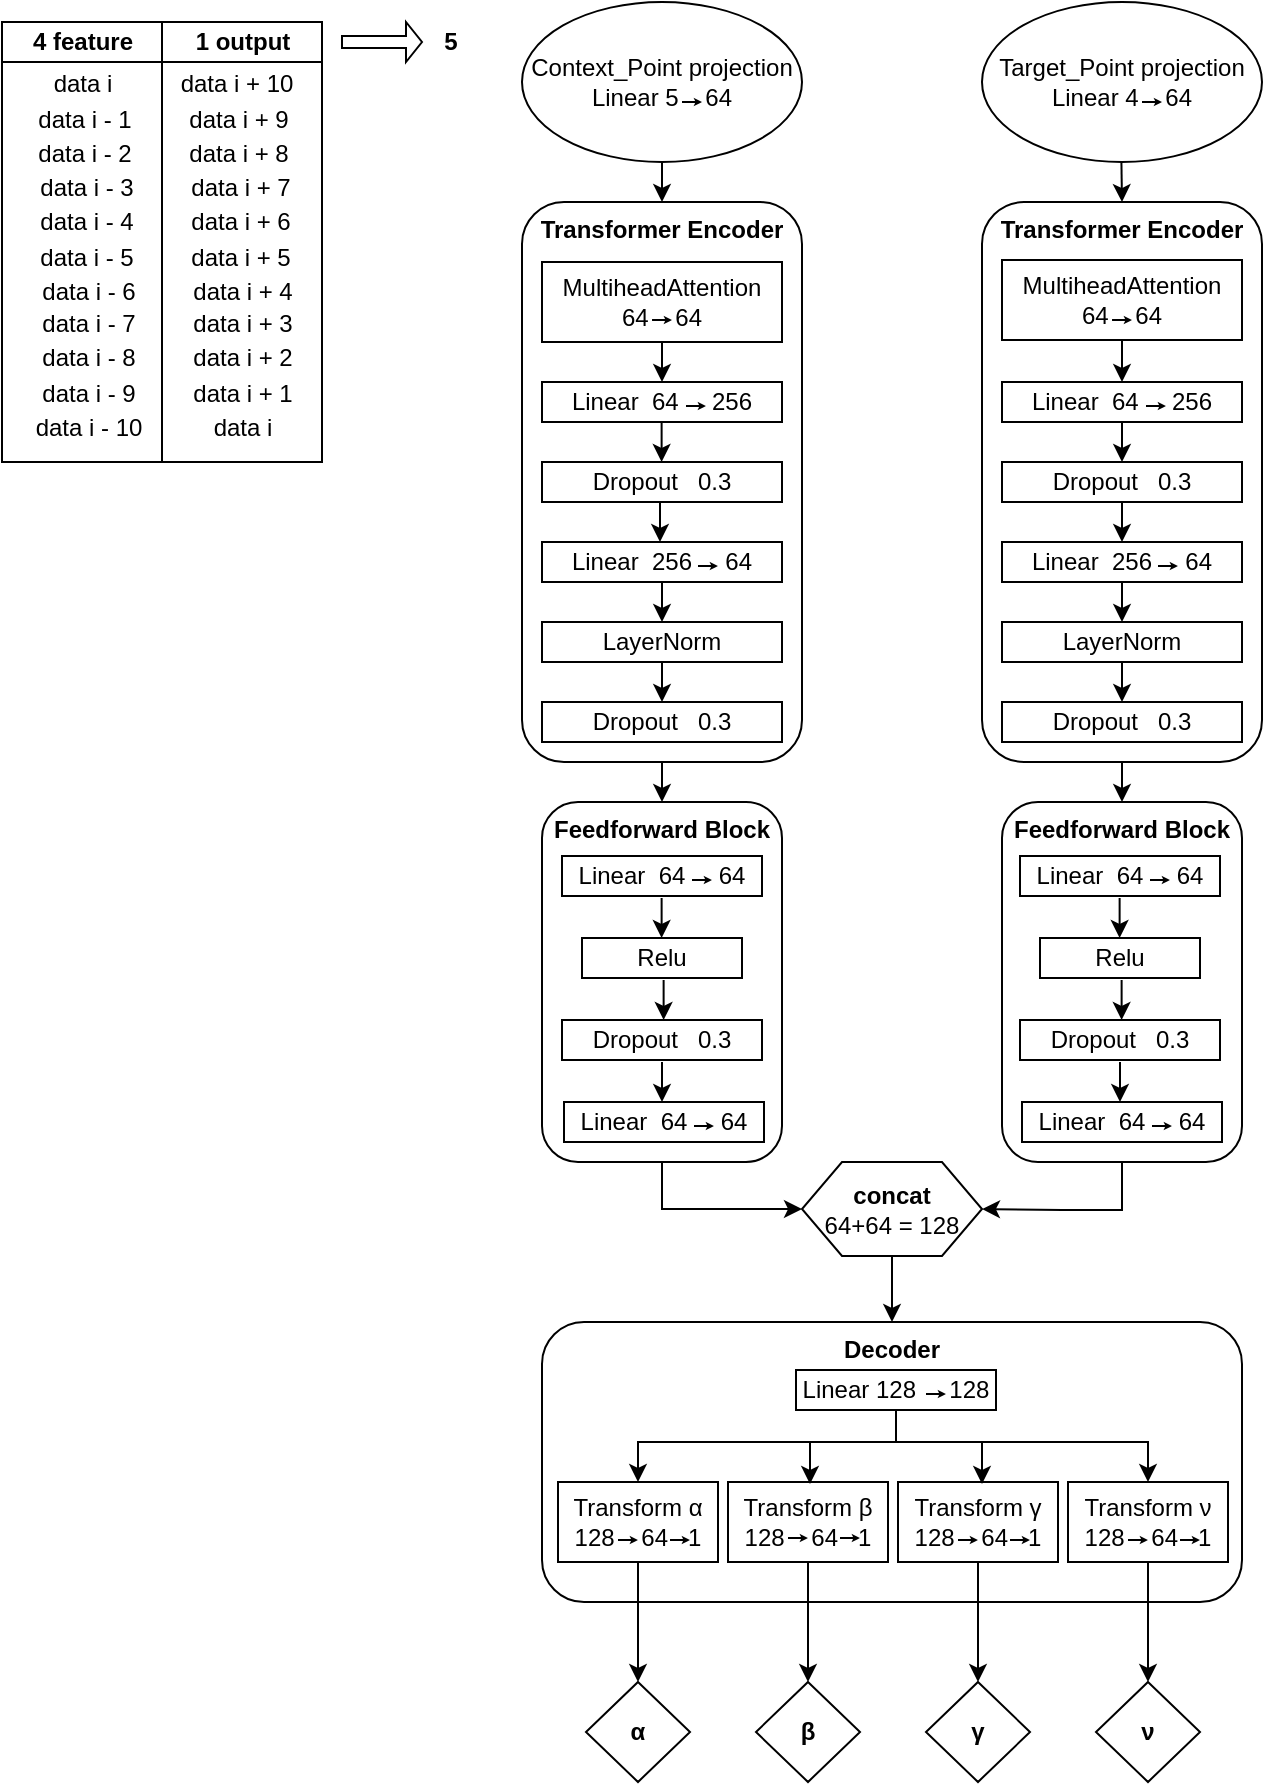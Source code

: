 <mxfile version="28.0.6">
  <diagram name="Page-1" id="alaE_N-_YL2Ruf7w1jvd">
    <mxGraphModel dx="1892" dy="574" grid="1" gridSize="10" guides="1" tooltips="1" connect="1" arrows="1" fold="1" page="1" pageScale="1" pageWidth="850" pageHeight="1100" math="0" shadow="0">
      <root>
        <mxCell id="0" />
        <mxCell id="1" parent="0" />
        <mxCell id="GgaFxnMZl0LJMFkfZewS-9" value="" style="edgeStyle=orthogonalEdgeStyle;rounded=0;orthogonalLoop=1;jettySize=auto;html=1;" parent="1" edge="1">
          <mxGeometry relative="1" as="geometry">
            <mxPoint x="310" y="110" as="sourcePoint" />
            <mxPoint x="310" y="130" as="targetPoint" />
          </mxGeometry>
        </mxCell>
        <mxCell id="GgaFxnMZl0LJMFkfZewS-1" value="Context_Point projection&lt;div&gt;Linear 5&amp;nbsp;&amp;nbsp;&lt;span style=&quot;background-color: transparent; color: light-dark(rgb(0, 0, 0), rgb(255, 255, 255));&quot;&gt;&amp;nbsp; 64&lt;/span&gt;&lt;/div&gt;" style="ellipse;whiteSpace=wrap;html=1;" parent="1" vertex="1">
          <mxGeometry x="240" y="30" width="140" height="80" as="geometry" />
        </mxCell>
        <mxCell id="GgaFxnMZl0LJMFkfZewS-4" value="" style="endArrow=classic;html=1;rounded=0;strokeWidth=1;startSize=1;endSize=1;sourcePerimeterSpacing=0;targetPerimeterSpacing=0;" parent="1" edge="1">
          <mxGeometry width="50" height="50" relative="1" as="geometry">
            <mxPoint x="320" y="80" as="sourcePoint" />
            <mxPoint x="330" y="80" as="targetPoint" />
            <Array as="points">
              <mxPoint x="330" y="80" />
            </Array>
          </mxGeometry>
        </mxCell>
        <mxCell id="GgaFxnMZl0LJMFkfZewS-5" value="Target_Point projection&lt;div&gt;Linear 4&amp;nbsp;&amp;nbsp;&lt;span style=&quot;background-color: transparent; color: light-dark(rgb(0, 0, 0), rgb(255, 255, 255));&quot;&gt;&amp;nbsp; 64&lt;/span&gt;&lt;/div&gt;" style="ellipse;whiteSpace=wrap;html=1;" parent="1" vertex="1">
          <mxGeometry x="470" y="30" width="140" height="80" as="geometry" />
        </mxCell>
        <mxCell id="GgaFxnMZl0LJMFkfZewS-6" value="" style="endArrow=classic;html=1;rounded=0;strokeWidth=1;startSize=1;endSize=1;sourcePerimeterSpacing=0;targetPerimeterSpacing=0;" parent="1" edge="1">
          <mxGeometry width="50" height="50" relative="1" as="geometry">
            <mxPoint x="550" y="80" as="sourcePoint" />
            <mxPoint x="560" y="80" as="targetPoint" />
            <Array as="points">
              <mxPoint x="550" y="80" />
              <mxPoint x="560" y="80" />
            </Array>
          </mxGeometry>
        </mxCell>
        <mxCell id="GgaFxnMZl0LJMFkfZewS-10" value="" style="edgeStyle=orthogonalEdgeStyle;rounded=0;orthogonalLoop=1;jettySize=auto;html=1;entryX=0.5;entryY=0;entryDx=0;entryDy=0;" parent="1" target="GgaFxnMZl0LJMFkfZewS-11" edge="1">
          <mxGeometry relative="1" as="geometry">
            <mxPoint x="539.71" y="110" as="sourcePoint" />
            <mxPoint x="540" y="135" as="targetPoint" />
          </mxGeometry>
        </mxCell>
        <mxCell id="GgaFxnMZl0LJMFkfZewS-11" value="&lt;b&gt;Transformer Encoder&lt;/b&gt;" style="rounded=1;whiteSpace=wrap;html=1;verticalAlign=top;" parent="1" vertex="1">
          <mxGeometry x="470" y="130" width="140" height="280" as="geometry" />
        </mxCell>
        <mxCell id="GgaFxnMZl0LJMFkfZewS-12" value="&lt;b&gt;Transformer Encoder&lt;/b&gt;" style="rounded=1;whiteSpace=wrap;html=1;align=center;verticalAlign=top;" parent="1" vertex="1">
          <mxGeometry x="240" y="130" width="140" height="280" as="geometry" />
        </mxCell>
        <mxCell id="LqPaumKF4AQ05YwWMNbk-45" value="" style="edgeStyle=orthogonalEdgeStyle;rounded=0;orthogonalLoop=1;jettySize=auto;html=1;entryX=0;entryY=0.5;entryDx=0;entryDy=0;exitX=0.5;exitY=1;exitDx=0;exitDy=0;" edge="1" parent="1" source="GgaFxnMZl0LJMFkfZewS-13" target="GgaFxnMZl0LJMFkfZewS-92">
          <mxGeometry relative="1" as="geometry" />
        </mxCell>
        <mxCell id="GgaFxnMZl0LJMFkfZewS-13" value="&lt;b&gt;Feedforward Block&lt;/b&gt;" style="whiteSpace=wrap;html=1;rounded=1;verticalAlign=top;" parent="1" vertex="1">
          <mxGeometry x="250" y="430" width="120" height="180" as="geometry" />
        </mxCell>
        <mxCell id="GgaFxnMZl0LJMFkfZewS-97" value="" style="edgeStyle=orthogonalEdgeStyle;rounded=0;orthogonalLoop=1;jettySize=auto;html=1;entryX=1;entryY=0.5;entryDx=0;entryDy=0;" parent="1" source="GgaFxnMZl0LJMFkfZewS-16" target="GgaFxnMZl0LJMFkfZewS-92" edge="1">
          <mxGeometry relative="1" as="geometry">
            <Array as="points">
              <mxPoint x="540" y="634" />
              <mxPoint x="510" y="634" />
            </Array>
          </mxGeometry>
        </mxCell>
        <mxCell id="GgaFxnMZl0LJMFkfZewS-16" value="&lt;b&gt;Feedforward Block&lt;/b&gt;" style="whiteSpace=wrap;html=1;rounded=1;verticalAlign=top;" parent="1" vertex="1">
          <mxGeometry x="480" y="430" width="120" height="180" as="geometry" />
        </mxCell>
        <mxCell id="GgaFxnMZl0LJMFkfZewS-19" value="&lt;b&gt;Decoder&lt;/b&gt;" style="rounded=1;whiteSpace=wrap;html=1;verticalAlign=top;" parent="1" vertex="1">
          <mxGeometry x="250" y="690" width="350" height="140" as="geometry" />
        </mxCell>
        <mxCell id="GgaFxnMZl0LJMFkfZewS-30" value="" style="edgeStyle=orthogonalEdgeStyle;rounded=0;orthogonalLoop=1;jettySize=auto;html=1;" parent="1" source="GgaFxnMZl0LJMFkfZewS-26" edge="1">
          <mxGeometry relative="1" as="geometry">
            <mxPoint x="310" y="220" as="targetPoint" />
          </mxGeometry>
        </mxCell>
        <mxCell id="GgaFxnMZl0LJMFkfZewS-26" value="MultiheadAttention&lt;div&gt;64&amp;nbsp; &amp;nbsp;&lt;span style=&quot;color: light-dark(rgb(0, 0, 0), rgb(255, 255, 255)); background-color: transparent;&quot;&gt;&amp;nbsp;64&lt;/span&gt;&lt;/div&gt;" style="rounded=0;whiteSpace=wrap;html=1;" parent="1" vertex="1">
          <mxGeometry x="250" y="160" width="120" height="40" as="geometry" />
        </mxCell>
        <mxCell id="GgaFxnMZl0LJMFkfZewS-27" value="" style="endArrow=classic;html=1;rounded=0;strokeWidth=1;startSize=1;endSize=1;sourcePerimeterSpacing=0;targetPerimeterSpacing=0;exitX=0.417;exitY=0.667;exitDx=0;exitDy=0;exitPerimeter=0;" parent="1" edge="1">
          <mxGeometry width="50" height="50" relative="1" as="geometry">
            <mxPoint x="305.02" y="189.02" as="sourcePoint" />
            <mxPoint x="314.98" y="189" as="targetPoint" />
            <Array as="points" />
          </mxGeometry>
        </mxCell>
        <mxCell id="GgaFxnMZl0LJMFkfZewS-29" value="Linear&amp;nbsp; 64&amp;nbsp; &amp;nbsp; &amp;nbsp;256" style="whiteSpace=wrap;html=1;rounded=0;" parent="1" vertex="1">
          <mxGeometry x="250" y="220" width="120" height="20" as="geometry" />
        </mxCell>
        <mxCell id="GgaFxnMZl0LJMFkfZewS-31" value="" style="endArrow=classic;rounded=0;strokeWidth=1;startSize=1;endSize=1;sourcePerimeterSpacing=0;targetPerimeterSpacing=0;exitX=0.417;exitY=0.667;exitDx=0;exitDy=0;exitPerimeter=0;verticalAlign=bottom;html=1;" parent="1" edge="1">
          <mxGeometry width="50" height="50" relative="1" as="geometry">
            <mxPoint x="322" y="232.02" as="sourcePoint" />
            <mxPoint x="331.96" y="232" as="targetPoint" />
            <Array as="points" />
          </mxGeometry>
        </mxCell>
        <mxCell id="GgaFxnMZl0LJMFkfZewS-33" value="Dropout&amp;nbsp; &amp;nbsp;0.3" style="whiteSpace=wrap;html=1;rounded=0;" parent="1" vertex="1">
          <mxGeometry x="250" y="260" width="120" height="20" as="geometry" />
        </mxCell>
        <mxCell id="GgaFxnMZl0LJMFkfZewS-35" value="Linear&amp;nbsp; 256&amp;nbsp; &amp;nbsp; &amp;nbsp;64" style="whiteSpace=wrap;html=1;rounded=0;" parent="1" vertex="1">
          <mxGeometry x="250" y="300" width="120" height="20" as="geometry" />
        </mxCell>
        <mxCell id="GgaFxnMZl0LJMFkfZewS-36" value="" style="endArrow=classic;rounded=0;strokeWidth=1;startSize=1;endSize=1;sourcePerimeterSpacing=0;targetPerimeterSpacing=0;exitX=0.417;exitY=0.667;exitDx=0;exitDy=0;exitPerimeter=0;verticalAlign=bottom;html=1;" parent="1" edge="1">
          <mxGeometry width="50" height="50" relative="1" as="geometry">
            <mxPoint x="328" y="312.02" as="sourcePoint" />
            <mxPoint x="337.96" y="312" as="targetPoint" />
            <Array as="points" />
          </mxGeometry>
        </mxCell>
        <mxCell id="GgaFxnMZl0LJMFkfZewS-38" value="LayerNorm" style="whiteSpace=wrap;html=1;rounded=0;" parent="1" vertex="1">
          <mxGeometry x="250" y="340" width="120" height="20" as="geometry" />
        </mxCell>
        <mxCell id="GgaFxnMZl0LJMFkfZewS-40" value="Dropout&amp;nbsp; &amp;nbsp;0.3" style="whiteSpace=wrap;html=1;rounded=0;" parent="1" vertex="1">
          <mxGeometry x="250" y="380" width="120" height="20" as="geometry" />
        </mxCell>
        <mxCell id="GgaFxnMZl0LJMFkfZewS-41" value="" style="edgeStyle=orthogonalEdgeStyle;rounded=0;orthogonalLoop=1;jettySize=auto;html=1;" parent="1" source="GgaFxnMZl0LJMFkfZewS-42" edge="1">
          <mxGeometry relative="1" as="geometry">
            <mxPoint x="540" y="220" as="targetPoint" />
          </mxGeometry>
        </mxCell>
        <mxCell id="GgaFxnMZl0LJMFkfZewS-42" value="MultiheadAttention&lt;div&gt;64&amp;nbsp; &amp;nbsp;&lt;span style=&quot;color: light-dark(rgb(0, 0, 0), rgb(255, 255, 255)); background-color: transparent;&quot;&gt;&amp;nbsp;64&lt;/span&gt;&lt;/div&gt;" style="rounded=0;whiteSpace=wrap;html=1;" parent="1" vertex="1">
          <mxGeometry x="480" y="159" width="120" height="40" as="geometry" />
        </mxCell>
        <mxCell id="GgaFxnMZl0LJMFkfZewS-43" value="" style="endArrow=classic;html=1;rounded=0;strokeWidth=1;startSize=1;endSize=1;sourcePerimeterSpacing=0;targetPerimeterSpacing=0;exitX=0.417;exitY=0.667;exitDx=0;exitDy=0;exitPerimeter=0;" parent="1" edge="1">
          <mxGeometry width="50" height="50" relative="1" as="geometry">
            <mxPoint x="535.02" y="189.02" as="sourcePoint" />
            <mxPoint x="544.98" y="189" as="targetPoint" />
            <Array as="points" />
          </mxGeometry>
        </mxCell>
        <mxCell id="GgaFxnMZl0LJMFkfZewS-44" value="Linear&amp;nbsp; 64&amp;nbsp; &amp;nbsp; &amp;nbsp;256" style="whiteSpace=wrap;html=1;rounded=0;" parent="1" vertex="1">
          <mxGeometry x="480" y="220" width="120" height="20" as="geometry" />
        </mxCell>
        <mxCell id="GgaFxnMZl0LJMFkfZewS-45" value="" style="endArrow=classic;rounded=0;strokeWidth=1;startSize=1;endSize=1;sourcePerimeterSpacing=0;targetPerimeterSpacing=0;exitX=0.417;exitY=0.667;exitDx=0;exitDy=0;exitPerimeter=0;verticalAlign=bottom;html=1;" parent="1" edge="1">
          <mxGeometry width="50" height="50" relative="1" as="geometry">
            <mxPoint x="552" y="232.02" as="sourcePoint" />
            <mxPoint x="561.96" y="232" as="targetPoint" />
            <Array as="points" />
          </mxGeometry>
        </mxCell>
        <mxCell id="GgaFxnMZl0LJMFkfZewS-47" value="Dropout&amp;nbsp; &amp;nbsp;0.3" style="whiteSpace=wrap;html=1;rounded=0;" parent="1" vertex="1">
          <mxGeometry x="480" y="260" width="120" height="20" as="geometry" />
        </mxCell>
        <mxCell id="GgaFxnMZl0LJMFkfZewS-49" value="Linear&amp;nbsp; 256&amp;nbsp; &amp;nbsp; &amp;nbsp;64" style="whiteSpace=wrap;html=1;rounded=0;" parent="1" vertex="1">
          <mxGeometry x="480" y="300" width="120" height="20" as="geometry" />
        </mxCell>
        <mxCell id="GgaFxnMZl0LJMFkfZewS-50" value="" style="endArrow=classic;rounded=0;strokeWidth=1;startSize=1;endSize=1;sourcePerimeterSpacing=0;targetPerimeterSpacing=0;exitX=0.417;exitY=0.667;exitDx=0;exitDy=0;exitPerimeter=0;verticalAlign=bottom;html=1;" parent="1" edge="1">
          <mxGeometry width="50" height="50" relative="1" as="geometry">
            <mxPoint x="558" y="312.02" as="sourcePoint" />
            <mxPoint x="567.96" y="312" as="targetPoint" />
            <Array as="points" />
          </mxGeometry>
        </mxCell>
        <mxCell id="GgaFxnMZl0LJMFkfZewS-52" value="LayerNorm" style="whiteSpace=wrap;html=1;rounded=0;" parent="1" vertex="1">
          <mxGeometry x="480" y="340" width="120" height="20" as="geometry" />
        </mxCell>
        <mxCell id="GgaFxnMZl0LJMFkfZewS-54" value="Dropout&amp;nbsp; &amp;nbsp;0.3" style="whiteSpace=wrap;html=1;rounded=0;" parent="1" vertex="1">
          <mxGeometry x="480" y="380" width="120" height="20" as="geometry" />
        </mxCell>
        <mxCell id="GgaFxnMZl0LJMFkfZewS-57" value="" style="edgeStyle=orthogonalEdgeStyle;rounded=0;orthogonalLoop=1;jettySize=auto;html=1;" parent="1" edge="1">
          <mxGeometry relative="1" as="geometry">
            <mxPoint x="309.81" y="240" as="sourcePoint" />
            <mxPoint x="309.81" y="260" as="targetPoint" />
            <Array as="points">
              <mxPoint x="309.81" y="240" />
            </Array>
          </mxGeometry>
        </mxCell>
        <mxCell id="GgaFxnMZl0LJMFkfZewS-60" value="" style="edgeStyle=orthogonalEdgeStyle;rounded=0;orthogonalLoop=1;jettySize=auto;html=1;" parent="1" edge="1">
          <mxGeometry relative="1" as="geometry">
            <mxPoint x="540" y="240" as="sourcePoint" />
            <mxPoint x="540" y="260" as="targetPoint" />
            <Array as="points">
              <mxPoint x="540" y="250" />
              <mxPoint x="540" y="250" />
            </Array>
          </mxGeometry>
        </mxCell>
        <mxCell id="GgaFxnMZl0LJMFkfZewS-61" value="" style="edgeStyle=orthogonalEdgeStyle;rounded=0;orthogonalLoop=1;jettySize=auto;html=1;" parent="1" edge="1">
          <mxGeometry relative="1" as="geometry">
            <mxPoint x="309" y="280" as="sourcePoint" />
            <mxPoint x="309" y="300" as="targetPoint" />
          </mxGeometry>
        </mxCell>
        <mxCell id="GgaFxnMZl0LJMFkfZewS-62" value="" style="edgeStyle=orthogonalEdgeStyle;rounded=0;orthogonalLoop=1;jettySize=auto;html=1;" parent="1" edge="1">
          <mxGeometry relative="1" as="geometry">
            <mxPoint x="540" y="280" as="sourcePoint" />
            <mxPoint x="540" y="300" as="targetPoint" />
          </mxGeometry>
        </mxCell>
        <mxCell id="GgaFxnMZl0LJMFkfZewS-63" value="" style="edgeStyle=orthogonalEdgeStyle;rounded=0;orthogonalLoop=1;jettySize=auto;html=1;" parent="1" edge="1">
          <mxGeometry relative="1" as="geometry">
            <mxPoint x="310" y="320" as="sourcePoint" />
            <mxPoint x="310" y="340" as="targetPoint" />
          </mxGeometry>
        </mxCell>
        <mxCell id="GgaFxnMZl0LJMFkfZewS-64" value="" style="edgeStyle=orthogonalEdgeStyle;rounded=0;orthogonalLoop=1;jettySize=auto;html=1;" parent="1" edge="1">
          <mxGeometry relative="1" as="geometry">
            <mxPoint x="540" y="320" as="sourcePoint" />
            <mxPoint x="540" y="340" as="targetPoint" />
          </mxGeometry>
        </mxCell>
        <mxCell id="GgaFxnMZl0LJMFkfZewS-65" value="" style="edgeStyle=orthogonalEdgeStyle;rounded=0;orthogonalLoop=1;jettySize=auto;html=1;" parent="1" edge="1">
          <mxGeometry relative="1" as="geometry">
            <mxPoint x="540" y="360" as="sourcePoint" />
            <mxPoint x="540" y="380" as="targetPoint" />
          </mxGeometry>
        </mxCell>
        <mxCell id="GgaFxnMZl0LJMFkfZewS-66" value="" style="edgeStyle=orthogonalEdgeStyle;rounded=0;orthogonalLoop=1;jettySize=auto;html=1;" parent="1" edge="1">
          <mxGeometry relative="1" as="geometry">
            <mxPoint x="310" y="360" as="sourcePoint" />
            <mxPoint x="310" y="380" as="targetPoint" />
          </mxGeometry>
        </mxCell>
        <mxCell id="GgaFxnMZl0LJMFkfZewS-67" value="" style="edgeStyle=orthogonalEdgeStyle;rounded=0;orthogonalLoop=1;jettySize=auto;html=1;" parent="1" edge="1">
          <mxGeometry relative="1" as="geometry">
            <mxPoint x="310" y="410" as="sourcePoint" />
            <mxPoint x="310" y="430" as="targetPoint" />
          </mxGeometry>
        </mxCell>
        <mxCell id="GgaFxnMZl0LJMFkfZewS-68" value="" style="edgeStyle=orthogonalEdgeStyle;rounded=0;orthogonalLoop=1;jettySize=auto;html=1;" parent="1" edge="1">
          <mxGeometry relative="1" as="geometry">
            <mxPoint x="540" y="410" as="sourcePoint" />
            <mxPoint x="540" y="430" as="targetPoint" />
          </mxGeometry>
        </mxCell>
        <mxCell id="GgaFxnMZl0LJMFkfZewS-69" value="Linear&amp;nbsp; 64&amp;nbsp; &amp;nbsp; &amp;nbsp;64" style="whiteSpace=wrap;html=1;rounded=0;" parent="1" vertex="1">
          <mxGeometry x="260" y="457" width="100" height="20" as="geometry" />
        </mxCell>
        <mxCell id="GgaFxnMZl0LJMFkfZewS-70" value="" style="endArrow=classic;rounded=0;strokeWidth=1;startSize=1;endSize=1;sourcePerimeterSpacing=0;targetPerimeterSpacing=0;exitX=0.417;exitY=0.667;exitDx=0;exitDy=0;exitPerimeter=0;verticalAlign=bottom;html=1;" parent="1" edge="1">
          <mxGeometry width="50" height="50" relative="1" as="geometry">
            <mxPoint x="325" y="469.02" as="sourcePoint" />
            <mxPoint x="334.96" y="469" as="targetPoint" />
            <Array as="points" />
          </mxGeometry>
        </mxCell>
        <mxCell id="GgaFxnMZl0LJMFkfZewS-71" value="Relu" style="whiteSpace=wrap;html=1;rounded=0;" parent="1" vertex="1">
          <mxGeometry x="270" y="498" width="80" height="20" as="geometry" />
        </mxCell>
        <mxCell id="GgaFxnMZl0LJMFkfZewS-72" value="" style="edgeStyle=orthogonalEdgeStyle;rounded=0;orthogonalLoop=1;jettySize=auto;html=1;" parent="1" edge="1">
          <mxGeometry relative="1" as="geometry">
            <mxPoint x="309.81" y="478" as="sourcePoint" />
            <mxPoint x="309.81" y="498" as="targetPoint" />
            <Array as="points">
              <mxPoint x="309.81" y="478" />
            </Array>
          </mxGeometry>
        </mxCell>
        <mxCell id="GgaFxnMZl0LJMFkfZewS-73" value="Dropout&amp;nbsp; &amp;nbsp;0.3" style="whiteSpace=wrap;html=1;rounded=0;" parent="1" vertex="1">
          <mxGeometry x="260" y="539" width="100" height="20" as="geometry" />
        </mxCell>
        <mxCell id="GgaFxnMZl0LJMFkfZewS-74" value="" style="edgeStyle=orthogonalEdgeStyle;rounded=0;orthogonalLoop=1;jettySize=auto;html=1;" parent="1" edge="1">
          <mxGeometry relative="1" as="geometry">
            <mxPoint x="310.81" y="519" as="sourcePoint" />
            <mxPoint x="310.81" y="539" as="targetPoint" />
            <Array as="points">
              <mxPoint x="310.81" y="519" />
            </Array>
          </mxGeometry>
        </mxCell>
        <mxCell id="GgaFxnMZl0LJMFkfZewS-75" value="Linear&amp;nbsp; 64&amp;nbsp; &amp;nbsp; &amp;nbsp;64" style="whiteSpace=wrap;html=1;rounded=0;" parent="1" vertex="1">
          <mxGeometry x="261" y="580" width="100" height="20" as="geometry" />
        </mxCell>
        <mxCell id="GgaFxnMZl0LJMFkfZewS-76" value="" style="endArrow=classic;rounded=0;strokeWidth=1;startSize=1;endSize=1;sourcePerimeterSpacing=0;targetPerimeterSpacing=0;exitX=0.417;exitY=0.667;exitDx=0;exitDy=0;exitPerimeter=0;verticalAlign=bottom;html=1;" parent="1" edge="1">
          <mxGeometry width="50" height="50" relative="1" as="geometry">
            <mxPoint x="326" y="592.02" as="sourcePoint" />
            <mxPoint x="335.96" y="592" as="targetPoint" />
            <Array as="points" />
          </mxGeometry>
        </mxCell>
        <mxCell id="GgaFxnMZl0LJMFkfZewS-77" value="" style="edgeStyle=orthogonalEdgeStyle;rounded=0;orthogonalLoop=1;jettySize=auto;html=1;" parent="1" edge="1">
          <mxGeometry relative="1" as="geometry">
            <mxPoint x="310" y="560" as="sourcePoint" />
            <mxPoint x="310" y="580" as="targetPoint" />
            <Array as="points">
              <mxPoint x="310" y="560" />
            </Array>
          </mxGeometry>
        </mxCell>
        <mxCell id="GgaFxnMZl0LJMFkfZewS-78" value="Linear&amp;nbsp; 64&amp;nbsp; &amp;nbsp; &amp;nbsp;64" style="whiteSpace=wrap;html=1;rounded=0;" parent="1" vertex="1">
          <mxGeometry x="489" y="457" width="100" height="20" as="geometry" />
        </mxCell>
        <mxCell id="GgaFxnMZl0LJMFkfZewS-79" value="" style="endArrow=classic;rounded=0;strokeWidth=1;startSize=1;endSize=1;sourcePerimeterSpacing=0;targetPerimeterSpacing=0;exitX=0.417;exitY=0.667;exitDx=0;exitDy=0;exitPerimeter=0;verticalAlign=bottom;html=1;" parent="1" edge="1">
          <mxGeometry width="50" height="50" relative="1" as="geometry">
            <mxPoint x="554" y="469.02" as="sourcePoint" />
            <mxPoint x="563.96" y="469" as="targetPoint" />
            <Array as="points" />
          </mxGeometry>
        </mxCell>
        <mxCell id="GgaFxnMZl0LJMFkfZewS-80" value="Relu" style="whiteSpace=wrap;html=1;rounded=0;" parent="1" vertex="1">
          <mxGeometry x="499" y="498" width="80" height="20" as="geometry" />
        </mxCell>
        <mxCell id="GgaFxnMZl0LJMFkfZewS-81" value="" style="edgeStyle=orthogonalEdgeStyle;rounded=0;orthogonalLoop=1;jettySize=auto;html=1;" parent="1" edge="1">
          <mxGeometry relative="1" as="geometry">
            <mxPoint x="538.81" y="478" as="sourcePoint" />
            <mxPoint x="538.81" y="498" as="targetPoint" />
            <Array as="points">
              <mxPoint x="538.81" y="478" />
            </Array>
          </mxGeometry>
        </mxCell>
        <mxCell id="GgaFxnMZl0LJMFkfZewS-82" value="Dropout&amp;nbsp; &amp;nbsp;0.3" style="whiteSpace=wrap;html=1;rounded=0;" parent="1" vertex="1">
          <mxGeometry x="489" y="539" width="100" height="20" as="geometry" />
        </mxCell>
        <mxCell id="GgaFxnMZl0LJMFkfZewS-83" value="" style="edgeStyle=orthogonalEdgeStyle;rounded=0;orthogonalLoop=1;jettySize=auto;html=1;" parent="1" edge="1">
          <mxGeometry relative="1" as="geometry">
            <mxPoint x="539.81" y="519" as="sourcePoint" />
            <mxPoint x="539.81" y="539" as="targetPoint" />
            <Array as="points">
              <mxPoint x="539.81" y="519" />
            </Array>
          </mxGeometry>
        </mxCell>
        <mxCell id="GgaFxnMZl0LJMFkfZewS-84" value="Linear&amp;nbsp; 64&amp;nbsp; &amp;nbsp; &amp;nbsp;64" style="whiteSpace=wrap;html=1;rounded=0;" parent="1" vertex="1">
          <mxGeometry x="490" y="580" width="100" height="20" as="geometry" />
        </mxCell>
        <mxCell id="GgaFxnMZl0LJMFkfZewS-85" value="" style="endArrow=classic;rounded=0;strokeWidth=1;startSize=1;endSize=1;sourcePerimeterSpacing=0;targetPerimeterSpacing=0;exitX=0.417;exitY=0.667;exitDx=0;exitDy=0;exitPerimeter=0;verticalAlign=bottom;html=1;" parent="1" edge="1">
          <mxGeometry width="50" height="50" relative="1" as="geometry">
            <mxPoint x="555" y="592.02" as="sourcePoint" />
            <mxPoint x="564.96" y="592" as="targetPoint" />
            <Array as="points" />
          </mxGeometry>
        </mxCell>
        <mxCell id="GgaFxnMZl0LJMFkfZewS-86" value="" style="edgeStyle=orthogonalEdgeStyle;rounded=0;orthogonalLoop=1;jettySize=auto;html=1;" parent="1" edge="1">
          <mxGeometry relative="1" as="geometry">
            <mxPoint x="539" y="560" as="sourcePoint" />
            <mxPoint x="539" y="580" as="targetPoint" />
            <Array as="points">
              <mxPoint x="539" y="560" />
            </Array>
          </mxGeometry>
        </mxCell>
        <mxCell id="LqPaumKF4AQ05YwWMNbk-46" value="" style="edgeStyle=orthogonalEdgeStyle;rounded=0;orthogonalLoop=1;jettySize=auto;html=1;" edge="1" parent="1" source="GgaFxnMZl0LJMFkfZewS-92">
          <mxGeometry relative="1" as="geometry">
            <mxPoint x="425" y="690" as="targetPoint" />
          </mxGeometry>
        </mxCell>
        <mxCell id="GgaFxnMZl0LJMFkfZewS-92" value="&lt;b&gt;concat&lt;/b&gt;&lt;div&gt;64+64 = 128&lt;/div&gt;" style="shape=hexagon;perimeter=hexagonPerimeter2;whiteSpace=wrap;html=1;fixedSize=1;" parent="1" vertex="1">
          <mxGeometry x="380" y="610" width="90" height="47" as="geometry" />
        </mxCell>
        <mxCell id="GgaFxnMZl0LJMFkfZewS-102" style="edgeStyle=orthogonalEdgeStyle;rounded=0;orthogonalLoop=1;jettySize=auto;html=1;exitX=0.5;exitY=1;exitDx=0;exitDy=0;entryX=0.5;entryY=0;entryDx=0;entryDy=0;" parent="1" source="GgaFxnMZl0LJMFkfZewS-93" target="GgaFxnMZl0LJMFkfZewS-98" edge="1">
          <mxGeometry relative="1" as="geometry">
            <Array as="points">
              <mxPoint x="427" y="750" />
              <mxPoint x="298" y="750" />
            </Array>
          </mxGeometry>
        </mxCell>
        <mxCell id="GgaFxnMZl0LJMFkfZewS-105" style="edgeStyle=orthogonalEdgeStyle;rounded=0;orthogonalLoop=1;jettySize=auto;html=1;entryX=0.5;entryY=0;entryDx=0;entryDy=0;exitX=0.5;exitY=1;exitDx=0;exitDy=0;" parent="1" source="GgaFxnMZl0LJMFkfZewS-93" target="GgaFxnMZl0LJMFkfZewS-101" edge="1">
          <mxGeometry relative="1" as="geometry">
            <Array as="points">
              <mxPoint x="427" y="750" />
              <mxPoint x="553" y="750" />
            </Array>
          </mxGeometry>
        </mxCell>
        <mxCell id="GgaFxnMZl0LJMFkfZewS-93" value="Linear 128&amp;nbsp; &amp;nbsp; &amp;nbsp;128" style="whiteSpace=wrap;html=1;rounded=0;" parent="1" vertex="1">
          <mxGeometry x="377" y="714" width="100" height="20" as="geometry" />
        </mxCell>
        <mxCell id="GgaFxnMZl0LJMFkfZewS-94" value="" style="endArrow=classic;rounded=0;strokeWidth=1;startSize=1;endSize=1;sourcePerimeterSpacing=0;targetPerimeterSpacing=0;exitX=0.417;exitY=0.667;exitDx=0;exitDy=0;exitPerimeter=0;verticalAlign=bottom;html=1;" parent="1" edge="1">
          <mxGeometry width="50" height="50" relative="1" as="geometry">
            <mxPoint x="442" y="726.02" as="sourcePoint" />
            <mxPoint x="451.96" y="726" as="targetPoint" />
            <Array as="points" />
          </mxGeometry>
        </mxCell>
        <mxCell id="GgaFxnMZl0LJMFkfZewS-98" value="&lt;div style=&quot;text-align: start;&quot;&gt;&lt;span style=&quot;background-color: transparent; color: light-dark(rgb(0, 0, 0), rgb(255, 255, 255));&quot;&gt;Transform&amp;nbsp;&lt;/span&gt;&lt;span style=&quot;background-color: transparent; text-align: start;&quot;&gt;α&lt;/span&gt;&lt;/div&gt;&lt;span style=&quot;text-align: start;&quot;&gt;128&amp;nbsp; &amp;nbsp; 64&amp;nbsp; &amp;nbsp;1&lt;/span&gt;&lt;span style=&quot;color: rgba(0, 0, 0, 0); font-family: monospace; font-size: 0px; text-align: start; text-wrap-mode: nowrap;&quot;&gt;%3CmxGraphModel%3E%3Croot%3E%3CmxCell%20id%3D%220%22%2F%3E%3CmxCell%20id%3D%221%22%20parent%3D%220%22%2F%3E%3CmxCell%20id%3D%222%22%20value%3D%22%22%20style%3D%22endArrow%3Dclassic%3Brounded%3D0%3BstrokeWidth%3D1%3BstartSize%3D1%3BendSize%3D1%3BsourcePerimeterSpacing%3D0%3BtargetPerimeterSpacing%3D0%3BexitX%3D0.417%3BexitY%3D0.667%3BexitDx%3D0%3BexitDy%3D0%3BexitPerimeter%3D0%3BverticalAlign%3Dbottom%3Bhtml%3D1%3B%22%20edge%3D%221%22%20parent%3D%221%22%3E%3CmxGeometry%20width%3D%2250%22%20height%3D%2250%22%20relative%3D%221%22%20as%3D%22geometry%22%3E%3CmxPoint%20x%3D%22326%22%20y%3D%22592.02%22%20as%3D%22sourcePoint%22%2F%3E%3CmxPoint%20x%3D%22335.96%22%20y%3D%22592%22%20as%3D%22targetPoint%22%2F%3E%3CArray%20as%3D%22points%22%2F%3E%3C%2FmxGeometry%3E%3C%2FmxCell%3E%3C%2Froot%3E%3C%2FmxGraphModel%3E&lt;/span&gt;" style="rounded=0;whiteSpace=wrap;html=1;" parent="1" vertex="1">
          <mxGeometry x="258" y="770" width="80" height="40" as="geometry" />
        </mxCell>
        <mxCell id="GgaFxnMZl0LJMFkfZewS-99" value="&lt;div style=&quot;text-align: start;&quot;&gt;&lt;span style=&quot;background-color: transparent; color: light-dark(rgb(0, 0, 0), rgb(255, 255, 255));&quot;&gt;Transform&amp;nbsp;&lt;/span&gt;&lt;span style=&quot;background-color: transparent; text-align: start;&quot;&gt;β&lt;/span&gt;&lt;/div&gt;&lt;span style=&quot;text-align: start;&quot;&gt;128&amp;nbsp; &amp;nbsp; 64&amp;nbsp; &amp;nbsp;1&lt;/span&gt;&lt;span style=&quot;text-wrap-mode: nowrap; color: rgba(0, 0, 0, 0); font-family: monospace; font-size: 0px; text-align: start;&quot;&gt;%3CmxGraphModel%3E%3Croot%3E%3CmxCell%20id%3D%220%22%2F%3E%3CmxCell%20id%3D%221%22%20parent%3D%220%22%2F%3E%3CmxCell%20id%3D%222%22%20value%3D%22%22%20style%3D%22endArrow%3Dclassic%3Brounded%3D0%3BstrokeWidth%3D1%3BstartSize%3D1%3BendSize%3D1%3BsourcePerimeterSpacing%3D0%3BtargetPerimeterSpacing%3D0%3BexitX%3D0.417%3BexitY%3D0.667%3BexitDx%3D0%3BexitDy%3D0%3BexitPerimeter%3D0%3BverticalAlign%3Dbottom%3Bhtml%3D1%3B%22%20edge%3D%221%22%20parent%3D%221%22%3E%3CmxGeometry%20width%3D%2250%22%20height%3D%2250%22%20relative%3D%221%22%20as%3D%22geometry%22%3E%3CmxPoint%20x%3D%22326%22%20y%3D%22592.02%22%20as%3D%22sourcePoint%22%2F%3E%3CmxPoint%20x%3D%22335.96%22%20y%3D%22592%22%20as%3D%22targetPoint%22%2F%3E%3CArray%20as%3D%22points%22%2F%3E%3C%2FmxGeometry%3E%3C%2FmxCell%3E%3C%2Froot%3E%3C%2FmxGraphModel%3E&lt;/span&gt;" style="rounded=0;whiteSpace=wrap;html=1;" parent="1" vertex="1">
          <mxGeometry x="343" y="770" width="80" height="40" as="geometry" />
        </mxCell>
        <mxCell id="GgaFxnMZl0LJMFkfZewS-100" value="Transform&amp;nbsp;&lt;span style=&quot;text-align: start;&quot;&gt;γ&lt;br&gt;128&amp;nbsp; &amp;nbsp; 64&amp;nbsp; &amp;nbsp;1&lt;/span&gt;&lt;span style=&quot;text-wrap-mode: nowrap; color: rgba(0, 0, 0, 0); font-family: monospace; font-size: 0px; text-align: start;&quot;&gt;%3CmxGraphModel%3E%3Croot%3E%3CmxCell%20id%3D%220%22%2F%3E%3CmxCell%20id%3D%221%22%20parent%3D%220%22%2F%3E%3CmxCell%20id%3D%222%22%20value%3D%22%22%20style%3D%22endArrow%3Dclassic%3Brounded%3D0%3BstrokeWidth%3D1%3BstartSize%3D1%3BendSize%3D1%3BsourcePerimeterSpacing%3D0%3BtargetPerimeterSpacing%3D0%3BexitX%3D0.417%3BexitY%3D0.667%3BexitDx%3D0%3BexitDy%3D0%3BexitPerimeter%3D0%3BverticalAlign%3Dbottom%3Bhtml%3D1%3B%22%20edge%3D%221%22%20parent%3D%221%22%3E%3CmxGeometry%20width%3D%2250%22%20height%3D%2250%22%20relative%3D%221%22%20as%3D%22geometry%22%3E%3CmxPoint%20x%3D%22326%22%20y%3D%22592.02%22%20as%3D%22sourcePoint%22%2F%3E%3CmxPoint%20x%3D%22335.96%22%20y%3D%22592%22%20as%3D%22targetPoint%22%2F%3E%3CArray%20as%3D%22points%22%2F%3E%3C%2FmxGeometry%3E%3C%2FmxCell%3E%3C%2Froot%3E%3C%2FmxGraphModel%3E&lt;/span&gt;" style="rounded=0;whiteSpace=wrap;html=1;" parent="1" vertex="1">
          <mxGeometry x="428" y="770" width="80" height="40" as="geometry" />
        </mxCell>
        <mxCell id="GgaFxnMZl0LJMFkfZewS-101" value="&lt;div style=&quot;text-align: start;&quot;&gt;&lt;span style=&quot;background-color: transparent; color: light-dark(rgb(0, 0, 0), rgb(255, 255, 255));&quot;&gt;Transform&amp;nbsp;&lt;/span&gt;&lt;span style=&quot;background-color: transparent; text-align: start;&quot;&gt;ν&lt;/span&gt;&lt;/div&gt;&lt;span style=&quot;text-align: start;&quot;&gt;128&amp;nbsp; &amp;nbsp; 64&amp;nbsp; &amp;nbsp;1&lt;/span&gt;&lt;span style=&quot;text-wrap-mode: nowrap; color: rgba(0, 0, 0, 0); font-family: monospace; font-size: 0px; text-align: start;&quot;&gt;%3CmxGraphModel%3E%3Croot%3E%3CmxCell%20id%3D%220%22%2F%3E%3CmxCell%20id%3D%221%22%20parent%3D%220%22%2F%3E%3CmxCell%20id%3D%222%22%20value%3D%22%22%20style%3D%22endArrow%3Dclassic%3Brounded%3D0%3BstrokeWidth%3D1%3BstartSize%3D1%3BendSize%3D1%3BsourcePerimeterSpacing%3D0%3BtargetPerimeterSpacing%3D0%3BexitX%3D0.417%3BexitY%3D0.667%3BexitDx%3D0%3BexitDy%3D0%3BexitPerimeter%3D0%3BverticalAlign%3Dbottom%3Bhtml%3D1%3B%22%20edge%3D%221%22%20parent%3D%221%22%3E%3CmxGeometry%20width%3D%2250%22%20height%3D%2250%22%20relative%3D%221%22%20as%3D%22geometry%22%3E%3CmxPoint%20x%3D%22326%22%20y%3D%22592.02%22%20as%3D%22sourcePoint%22%2F%3E%3CmxPoint%20x%3D%22335.96%22%20y%3D%22592%22%20as%3D%22targetPoint%22%2F%3E%3CArray%20as%3D%22points%22%2F%3E%3C%2FmxGeometry%3E%3C%2FmxCell%3E%3C%2Froot%3E%3C%2FmxGraphModel%3E&lt;/span&gt;" style="rounded=0;whiteSpace=wrap;html=1;" parent="1" vertex="1">
          <mxGeometry x="513" y="770" width="80" height="40" as="geometry" />
        </mxCell>
        <mxCell id="GgaFxnMZl0LJMFkfZewS-110" value="" style="endArrow=classic;html=1;rounded=0;entryX=0.589;entryY=0.024;entryDx=0;entryDy=0;entryPerimeter=0;" parent="1" edge="1">
          <mxGeometry width="50" height="50" relative="1" as="geometry">
            <mxPoint x="470" y="750" as="sourcePoint" />
            <mxPoint x="470" y="771" as="targetPoint" />
          </mxGeometry>
        </mxCell>
        <mxCell id="GgaFxnMZl0LJMFkfZewS-111" value="" style="endArrow=classic;html=1;rounded=0;entryX=0.589;entryY=0.024;entryDx=0;entryDy=0;entryPerimeter=0;" parent="1" edge="1">
          <mxGeometry width="50" height="50" relative="1" as="geometry">
            <mxPoint x="384" y="750" as="sourcePoint" />
            <mxPoint x="384" y="771" as="targetPoint" />
          </mxGeometry>
        </mxCell>
        <mxCell id="GgaFxnMZl0LJMFkfZewS-113" value="" style="endArrow=classic;rounded=0;strokeWidth=1;startSize=1;endSize=1;sourcePerimeterSpacing=0;targetPerimeterSpacing=0;exitX=0.417;exitY=0.667;exitDx=0;exitDy=0;exitPerimeter=0;verticalAlign=bottom;html=1;" parent="1" edge="1">
          <mxGeometry width="50" height="50" relative="1" as="geometry">
            <mxPoint x="288" y="799.02" as="sourcePoint" />
            <mxPoint x="297.96" y="799" as="targetPoint" />
            <Array as="points" />
          </mxGeometry>
        </mxCell>
        <mxCell id="GgaFxnMZl0LJMFkfZewS-114" value="" style="endArrow=classic;rounded=0;strokeWidth=1;startSize=1;endSize=1;sourcePerimeterSpacing=0;targetPerimeterSpacing=0;exitX=0.417;exitY=0.667;exitDx=0;exitDy=0;exitPerimeter=0;verticalAlign=bottom;html=1;" parent="1" edge="1">
          <mxGeometry width="50" height="50" relative="1" as="geometry">
            <mxPoint x="314" y="799.02" as="sourcePoint" />
            <mxPoint x="323.96" y="799" as="targetPoint" />
            <Array as="points" />
          </mxGeometry>
        </mxCell>
        <mxCell id="GgaFxnMZl0LJMFkfZewS-115" value="" style="endArrow=classic;rounded=0;strokeWidth=1;startSize=1;endSize=1;sourcePerimeterSpacing=0;targetPerimeterSpacing=0;exitX=0.417;exitY=0.667;exitDx=0;exitDy=0;exitPerimeter=0;verticalAlign=bottom;html=1;" parent="1" edge="1">
          <mxGeometry width="50" height="50" relative="1" as="geometry">
            <mxPoint x="373" y="798.02" as="sourcePoint" />
            <mxPoint x="382.96" y="798" as="targetPoint" />
            <Array as="points" />
          </mxGeometry>
        </mxCell>
        <mxCell id="GgaFxnMZl0LJMFkfZewS-116" value="" style="endArrow=classic;rounded=0;strokeWidth=1;startSize=1;endSize=1;sourcePerimeterSpacing=0;targetPerimeterSpacing=0;exitX=0.417;exitY=0.667;exitDx=0;exitDy=0;exitPerimeter=0;verticalAlign=bottom;html=1;" parent="1" edge="1">
          <mxGeometry width="50" height="50" relative="1" as="geometry">
            <mxPoint x="399" y="798.02" as="sourcePoint" />
            <mxPoint x="408.96" y="798" as="targetPoint" />
            <Array as="points" />
          </mxGeometry>
        </mxCell>
        <mxCell id="GgaFxnMZl0LJMFkfZewS-117" value="" style="endArrow=classic;rounded=0;strokeWidth=1;startSize=1;endSize=1;sourcePerimeterSpacing=0;targetPerimeterSpacing=0;exitX=0.417;exitY=0.667;exitDx=0;exitDy=0;exitPerimeter=0;verticalAlign=bottom;html=1;" parent="1" edge="1">
          <mxGeometry width="50" height="50" relative="1" as="geometry">
            <mxPoint x="458" y="799.02" as="sourcePoint" />
            <mxPoint x="467.96" y="799" as="targetPoint" />
            <Array as="points" />
          </mxGeometry>
        </mxCell>
        <mxCell id="GgaFxnMZl0LJMFkfZewS-122" value="" style="endArrow=classic;rounded=0;strokeWidth=1;startSize=1;endSize=1;sourcePerimeterSpacing=0;targetPerimeterSpacing=0;exitX=0.417;exitY=0.667;exitDx=0;exitDy=0;exitPerimeter=0;verticalAlign=bottom;html=1;" parent="1" edge="1">
          <mxGeometry width="50" height="50" relative="1" as="geometry">
            <mxPoint x="484" y="799.02" as="sourcePoint" />
            <mxPoint x="493.96" y="799" as="targetPoint" />
            <Array as="points" />
          </mxGeometry>
        </mxCell>
        <mxCell id="GgaFxnMZl0LJMFkfZewS-123" value="" style="endArrow=classic;rounded=0;strokeWidth=1;startSize=1;endSize=1;sourcePerimeterSpacing=0;targetPerimeterSpacing=0;exitX=0.417;exitY=0.667;exitDx=0;exitDy=0;exitPerimeter=0;verticalAlign=bottom;html=1;" parent="1" edge="1">
          <mxGeometry width="50" height="50" relative="1" as="geometry">
            <mxPoint x="543" y="799.02" as="sourcePoint" />
            <mxPoint x="552.96" y="799" as="targetPoint" />
            <Array as="points" />
          </mxGeometry>
        </mxCell>
        <mxCell id="GgaFxnMZl0LJMFkfZewS-124" value="" style="endArrow=classic;rounded=0;strokeWidth=1;startSize=1;endSize=1;sourcePerimeterSpacing=0;targetPerimeterSpacing=0;exitX=0.417;exitY=0.667;exitDx=0;exitDy=0;exitPerimeter=0;verticalAlign=bottom;html=1;" parent="1" edge="1">
          <mxGeometry width="50" height="50" relative="1" as="geometry">
            <mxPoint x="569" y="799.02" as="sourcePoint" />
            <mxPoint x="578.96" y="799" as="targetPoint" />
            <Array as="points" />
          </mxGeometry>
        </mxCell>
        <mxCell id="LqPaumKF4AQ05YwWMNbk-5" value="&lt;span style=&quot;text-align: start;&quot;&gt;&lt;b&gt;α&lt;/b&gt;&lt;/span&gt;" style="rhombus;whiteSpace=wrap;html=1;" vertex="1" parent="1">
          <mxGeometry x="272" y="870" width="52" height="50" as="geometry" />
        </mxCell>
        <mxCell id="LqPaumKF4AQ05YwWMNbk-6" value="&lt;span style=&quot;text-align: start;&quot;&gt;&lt;b&gt;β&lt;/b&gt;&lt;/span&gt;" style="rhombus;whiteSpace=wrap;html=1;" vertex="1" parent="1">
          <mxGeometry x="357" y="870" width="52" height="50" as="geometry" />
        </mxCell>
        <mxCell id="LqPaumKF4AQ05YwWMNbk-7" value="&lt;span style=&quot;text-align: start;&quot;&gt;&lt;b&gt;γ&lt;/b&gt;&lt;/span&gt;" style="rhombus;whiteSpace=wrap;html=1;" vertex="1" parent="1">
          <mxGeometry x="442" y="870" width="52" height="50" as="geometry" />
        </mxCell>
        <mxCell id="LqPaumKF4AQ05YwWMNbk-8" value="&lt;span style=&quot;text-align: start;&quot;&gt;&lt;b&gt;ν&lt;/b&gt;&lt;/span&gt;" style="rhombus;whiteSpace=wrap;html=1;" vertex="1" parent="1">
          <mxGeometry x="527" y="870" width="52" height="50" as="geometry" />
        </mxCell>
        <mxCell id="LqPaumKF4AQ05YwWMNbk-9" value="" style="endArrow=classic;html=1;rounded=0;exitX=0.5;exitY=1;exitDx=0;exitDy=0;entryX=0.5;entryY=0;entryDx=0;entryDy=0;" edge="1" parent="1" source="GgaFxnMZl0LJMFkfZewS-98" target="LqPaumKF4AQ05YwWMNbk-5">
          <mxGeometry width="50" height="50" relative="1" as="geometry">
            <mxPoint x="400" y="860" as="sourcePoint" />
            <mxPoint x="450" y="810" as="targetPoint" />
          </mxGeometry>
        </mxCell>
        <mxCell id="LqPaumKF4AQ05YwWMNbk-10" value="" style="endArrow=classic;html=1;rounded=0;exitX=0.5;exitY=1;exitDx=0;exitDy=0;" edge="1" parent="1" source="GgaFxnMZl0LJMFkfZewS-99">
          <mxGeometry width="50" height="50" relative="1" as="geometry">
            <mxPoint x="380" y="830" as="sourcePoint" />
            <mxPoint x="383" y="870" as="targetPoint" />
          </mxGeometry>
        </mxCell>
        <mxCell id="LqPaumKF4AQ05YwWMNbk-11" value="" style="endArrow=classic;html=1;rounded=0;exitX=0.5;exitY=1;exitDx=0;exitDy=0;" edge="1" parent="1" source="GgaFxnMZl0LJMFkfZewS-100">
          <mxGeometry width="50" height="50" relative="1" as="geometry">
            <mxPoint x="460" y="840" as="sourcePoint" />
            <mxPoint x="468" y="870" as="targetPoint" />
          </mxGeometry>
        </mxCell>
        <mxCell id="LqPaumKF4AQ05YwWMNbk-12" value="" style="endArrow=classic;html=1;rounded=0;exitX=0.5;exitY=1;exitDx=0;exitDy=0;entryX=0.5;entryY=0;entryDx=0;entryDy=0;" edge="1" parent="1" source="GgaFxnMZl0LJMFkfZewS-101" target="LqPaumKF4AQ05YwWMNbk-8">
          <mxGeometry width="50" height="50" relative="1" as="geometry">
            <mxPoint x="550" y="830" as="sourcePoint" />
            <mxPoint x="550" y="890" as="targetPoint" />
          </mxGeometry>
        </mxCell>
        <mxCell id="LqPaumKF4AQ05YwWMNbk-16" value="" style="swimlane;childLayout=stackLayout;resizeParent=1;resizeParentMax=0;startSize=0;html=1;" vertex="1" parent="1">
          <mxGeometry x="-20" y="40" width="160" height="220" as="geometry">
            <mxRectangle x="-20" y="20" width="60" height="30" as="alternateBounds" />
          </mxGeometry>
        </mxCell>
        <mxCell id="LqPaumKF4AQ05YwWMNbk-17" value="4 feature" style="swimlane;startSize=20;html=1;" vertex="1" parent="LqPaumKF4AQ05YwWMNbk-16">
          <mxGeometry width="80" height="220" as="geometry" />
        </mxCell>
        <mxCell id="LqPaumKF4AQ05YwWMNbk-18" value="1 output" style="swimlane;startSize=20;html=1;" vertex="1" parent="LqPaumKF4AQ05YwWMNbk-16">
          <mxGeometry x="80" width="80" height="220" as="geometry" />
        </mxCell>
        <mxCell id="LqPaumKF4AQ05YwWMNbk-20" value="data i" style="text;html=1;align=center;verticalAlign=middle;resizable=0;points=[];autosize=1;strokeColor=none;fillColor=none;" vertex="1" parent="1">
          <mxGeometry x="-5" y="56" width="50" height="30" as="geometry" />
        </mxCell>
        <mxCell id="LqPaumKF4AQ05YwWMNbk-21" value="data i - 1" style="text;html=1;align=center;verticalAlign=middle;resizable=0;points=[];autosize=1;strokeColor=none;fillColor=none;" vertex="1" parent="1">
          <mxGeometry x="-14" y="74" width="70" height="30" as="geometry" />
        </mxCell>
        <mxCell id="LqPaumKF4AQ05YwWMNbk-22" value="data i - 2" style="text;html=1;align=center;verticalAlign=middle;resizable=0;points=[];autosize=1;strokeColor=none;fillColor=none;" vertex="1" parent="1">
          <mxGeometry x="-14" y="91" width="70" height="30" as="geometry" />
        </mxCell>
        <mxCell id="LqPaumKF4AQ05YwWMNbk-23" value="data i - 3" style="text;html=1;align=center;verticalAlign=middle;resizable=0;points=[];autosize=1;strokeColor=none;fillColor=none;" vertex="1" parent="1">
          <mxGeometry x="-13" y="108" width="70" height="30" as="geometry" />
        </mxCell>
        <mxCell id="LqPaumKF4AQ05YwWMNbk-24" value="data i - 4" style="text;html=1;align=center;verticalAlign=middle;resizable=0;points=[];autosize=1;strokeColor=none;fillColor=none;" vertex="1" parent="1">
          <mxGeometry x="-13" y="125" width="70" height="30" as="geometry" />
        </mxCell>
        <mxCell id="LqPaumKF4AQ05YwWMNbk-25" value="data i - 5" style="text;html=1;align=center;verticalAlign=middle;resizable=0;points=[];autosize=1;strokeColor=none;fillColor=none;" vertex="1" parent="1">
          <mxGeometry x="-13" y="143" width="70" height="30" as="geometry" />
        </mxCell>
        <mxCell id="LqPaumKF4AQ05YwWMNbk-26" value="data i - 6" style="text;html=1;align=center;verticalAlign=middle;resizable=0;points=[];autosize=1;strokeColor=none;fillColor=none;" vertex="1" parent="1">
          <mxGeometry x="-12" y="160" width="70" height="30" as="geometry" />
        </mxCell>
        <mxCell id="LqPaumKF4AQ05YwWMNbk-27" value="data i - 7" style="text;html=1;align=center;verticalAlign=middle;resizable=0;points=[];autosize=1;strokeColor=none;fillColor=none;" vertex="1" parent="1">
          <mxGeometry x="-12" y="176" width="70" height="30" as="geometry" />
        </mxCell>
        <mxCell id="LqPaumKF4AQ05YwWMNbk-28" value="data i - 8" style="text;html=1;align=center;verticalAlign=middle;resizable=0;points=[];autosize=1;strokeColor=none;fillColor=none;" vertex="1" parent="1">
          <mxGeometry x="-12" y="193" width="70" height="30" as="geometry" />
        </mxCell>
        <mxCell id="LqPaumKF4AQ05YwWMNbk-29" value="data i - 9" style="text;html=1;align=center;verticalAlign=middle;resizable=0;points=[];autosize=1;strokeColor=none;fillColor=none;" vertex="1" parent="1">
          <mxGeometry x="-12" y="211" width="70" height="30" as="geometry" />
        </mxCell>
        <mxCell id="LqPaumKF4AQ05YwWMNbk-30" value="data i - 10" style="text;html=1;align=center;verticalAlign=middle;resizable=0;points=[];autosize=1;strokeColor=none;fillColor=none;" vertex="1" parent="1">
          <mxGeometry x="-17" y="228" width="80" height="30" as="geometry" />
        </mxCell>
        <mxCell id="LqPaumKF4AQ05YwWMNbk-31" value="data i + 10" style="text;html=1;align=center;verticalAlign=middle;resizable=0;points=[];autosize=1;strokeColor=none;fillColor=none;" vertex="1" parent="1">
          <mxGeometry x="57" y="56" width="80" height="30" as="geometry" />
        </mxCell>
        <mxCell id="LqPaumKF4AQ05YwWMNbk-32" value="data i + 9" style="text;html=1;align=center;verticalAlign=middle;resizable=0;points=[];autosize=1;strokeColor=none;fillColor=none;" vertex="1" parent="1">
          <mxGeometry x="63" y="74" width="70" height="30" as="geometry" />
        </mxCell>
        <mxCell id="LqPaumKF4AQ05YwWMNbk-33" value="data i + 8" style="text;html=1;align=center;verticalAlign=middle;resizable=0;points=[];autosize=1;strokeColor=none;fillColor=none;" vertex="1" parent="1">
          <mxGeometry x="63" y="91" width="70" height="30" as="geometry" />
        </mxCell>
        <mxCell id="LqPaumKF4AQ05YwWMNbk-34" value="data i + 7" style="text;html=1;align=center;verticalAlign=middle;resizable=0;points=[];autosize=1;strokeColor=none;fillColor=none;" vertex="1" parent="1">
          <mxGeometry x="64" y="108" width="70" height="30" as="geometry" />
        </mxCell>
        <mxCell id="LqPaumKF4AQ05YwWMNbk-35" value="data i + 6" style="text;html=1;align=center;verticalAlign=middle;resizable=0;points=[];autosize=1;strokeColor=none;fillColor=none;" vertex="1" parent="1">
          <mxGeometry x="64" y="125" width="70" height="30" as="geometry" />
        </mxCell>
        <mxCell id="LqPaumKF4AQ05YwWMNbk-36" value="data i + 5" style="text;html=1;align=center;verticalAlign=middle;resizable=0;points=[];autosize=1;strokeColor=none;fillColor=none;" vertex="1" parent="1">
          <mxGeometry x="64" y="143" width="70" height="30" as="geometry" />
        </mxCell>
        <mxCell id="LqPaumKF4AQ05YwWMNbk-37" value="data i + 4" style="text;html=1;align=center;verticalAlign=middle;resizable=0;points=[];autosize=1;strokeColor=none;fillColor=none;" vertex="1" parent="1">
          <mxGeometry x="65" y="160" width="70" height="30" as="geometry" />
        </mxCell>
        <mxCell id="LqPaumKF4AQ05YwWMNbk-38" value="data i + 3" style="text;html=1;align=center;verticalAlign=middle;resizable=0;points=[];autosize=1;strokeColor=none;fillColor=none;" vertex="1" parent="1">
          <mxGeometry x="65" y="176" width="70" height="30" as="geometry" />
        </mxCell>
        <mxCell id="LqPaumKF4AQ05YwWMNbk-39" value="data i + 2" style="text;html=1;align=center;verticalAlign=middle;resizable=0;points=[];autosize=1;strokeColor=none;fillColor=none;" vertex="1" parent="1">
          <mxGeometry x="65" y="193" width="70" height="30" as="geometry" />
        </mxCell>
        <mxCell id="LqPaumKF4AQ05YwWMNbk-40" value="data i + 1" style="text;html=1;align=center;verticalAlign=middle;resizable=0;points=[];autosize=1;strokeColor=none;fillColor=none;" vertex="1" parent="1">
          <mxGeometry x="65" y="211" width="70" height="30" as="geometry" />
        </mxCell>
        <mxCell id="LqPaumKF4AQ05YwWMNbk-41" value="data i" style="text;html=1;align=center;verticalAlign=middle;resizable=0;points=[];autosize=1;strokeColor=none;fillColor=none;" vertex="1" parent="1">
          <mxGeometry x="75" y="228" width="50" height="30" as="geometry" />
        </mxCell>
        <mxCell id="LqPaumKF4AQ05YwWMNbk-42" value="" style="shape=singleArrow;whiteSpace=wrap;html=1;" vertex="1" parent="1">
          <mxGeometry x="150" y="40" width="40" height="20" as="geometry" />
        </mxCell>
        <mxCell id="LqPaumKF4AQ05YwWMNbk-43" value="&lt;b&gt;5&lt;/b&gt;" style="text;html=1;align=center;verticalAlign=middle;resizable=0;points=[];autosize=1;strokeColor=none;fillColor=none;" vertex="1" parent="1">
          <mxGeometry x="189" y="35" width="30" height="30" as="geometry" />
        </mxCell>
      </root>
    </mxGraphModel>
  </diagram>
</mxfile>
